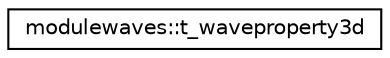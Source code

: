 digraph "Graphical Class Hierarchy"
{
 // LATEX_PDF_SIZE
  edge [fontname="Helvetica",fontsize="10",labelfontname="Helvetica",labelfontsize="10"];
  node [fontname="Helvetica",fontsize="10",shape=record];
  rankdir="LR";
  Node0 [label="modulewaves::t_waveproperty3d",height=0.2,width=0.4,color="black", fillcolor="white", style="filled",URL="$structmodulewaves_1_1t__waveproperty3d.html",tooltip=" "];
}

